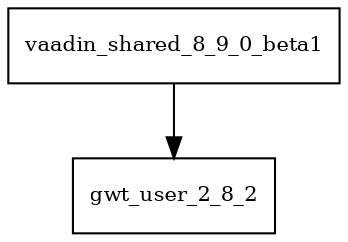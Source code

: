 digraph vaadin_shared_8_9_0_beta1_dependencies {
  node [shape = box, fontsize=10.0];
  vaadin_shared_8_9_0_beta1 -> gwt_user_2_8_2;
}
